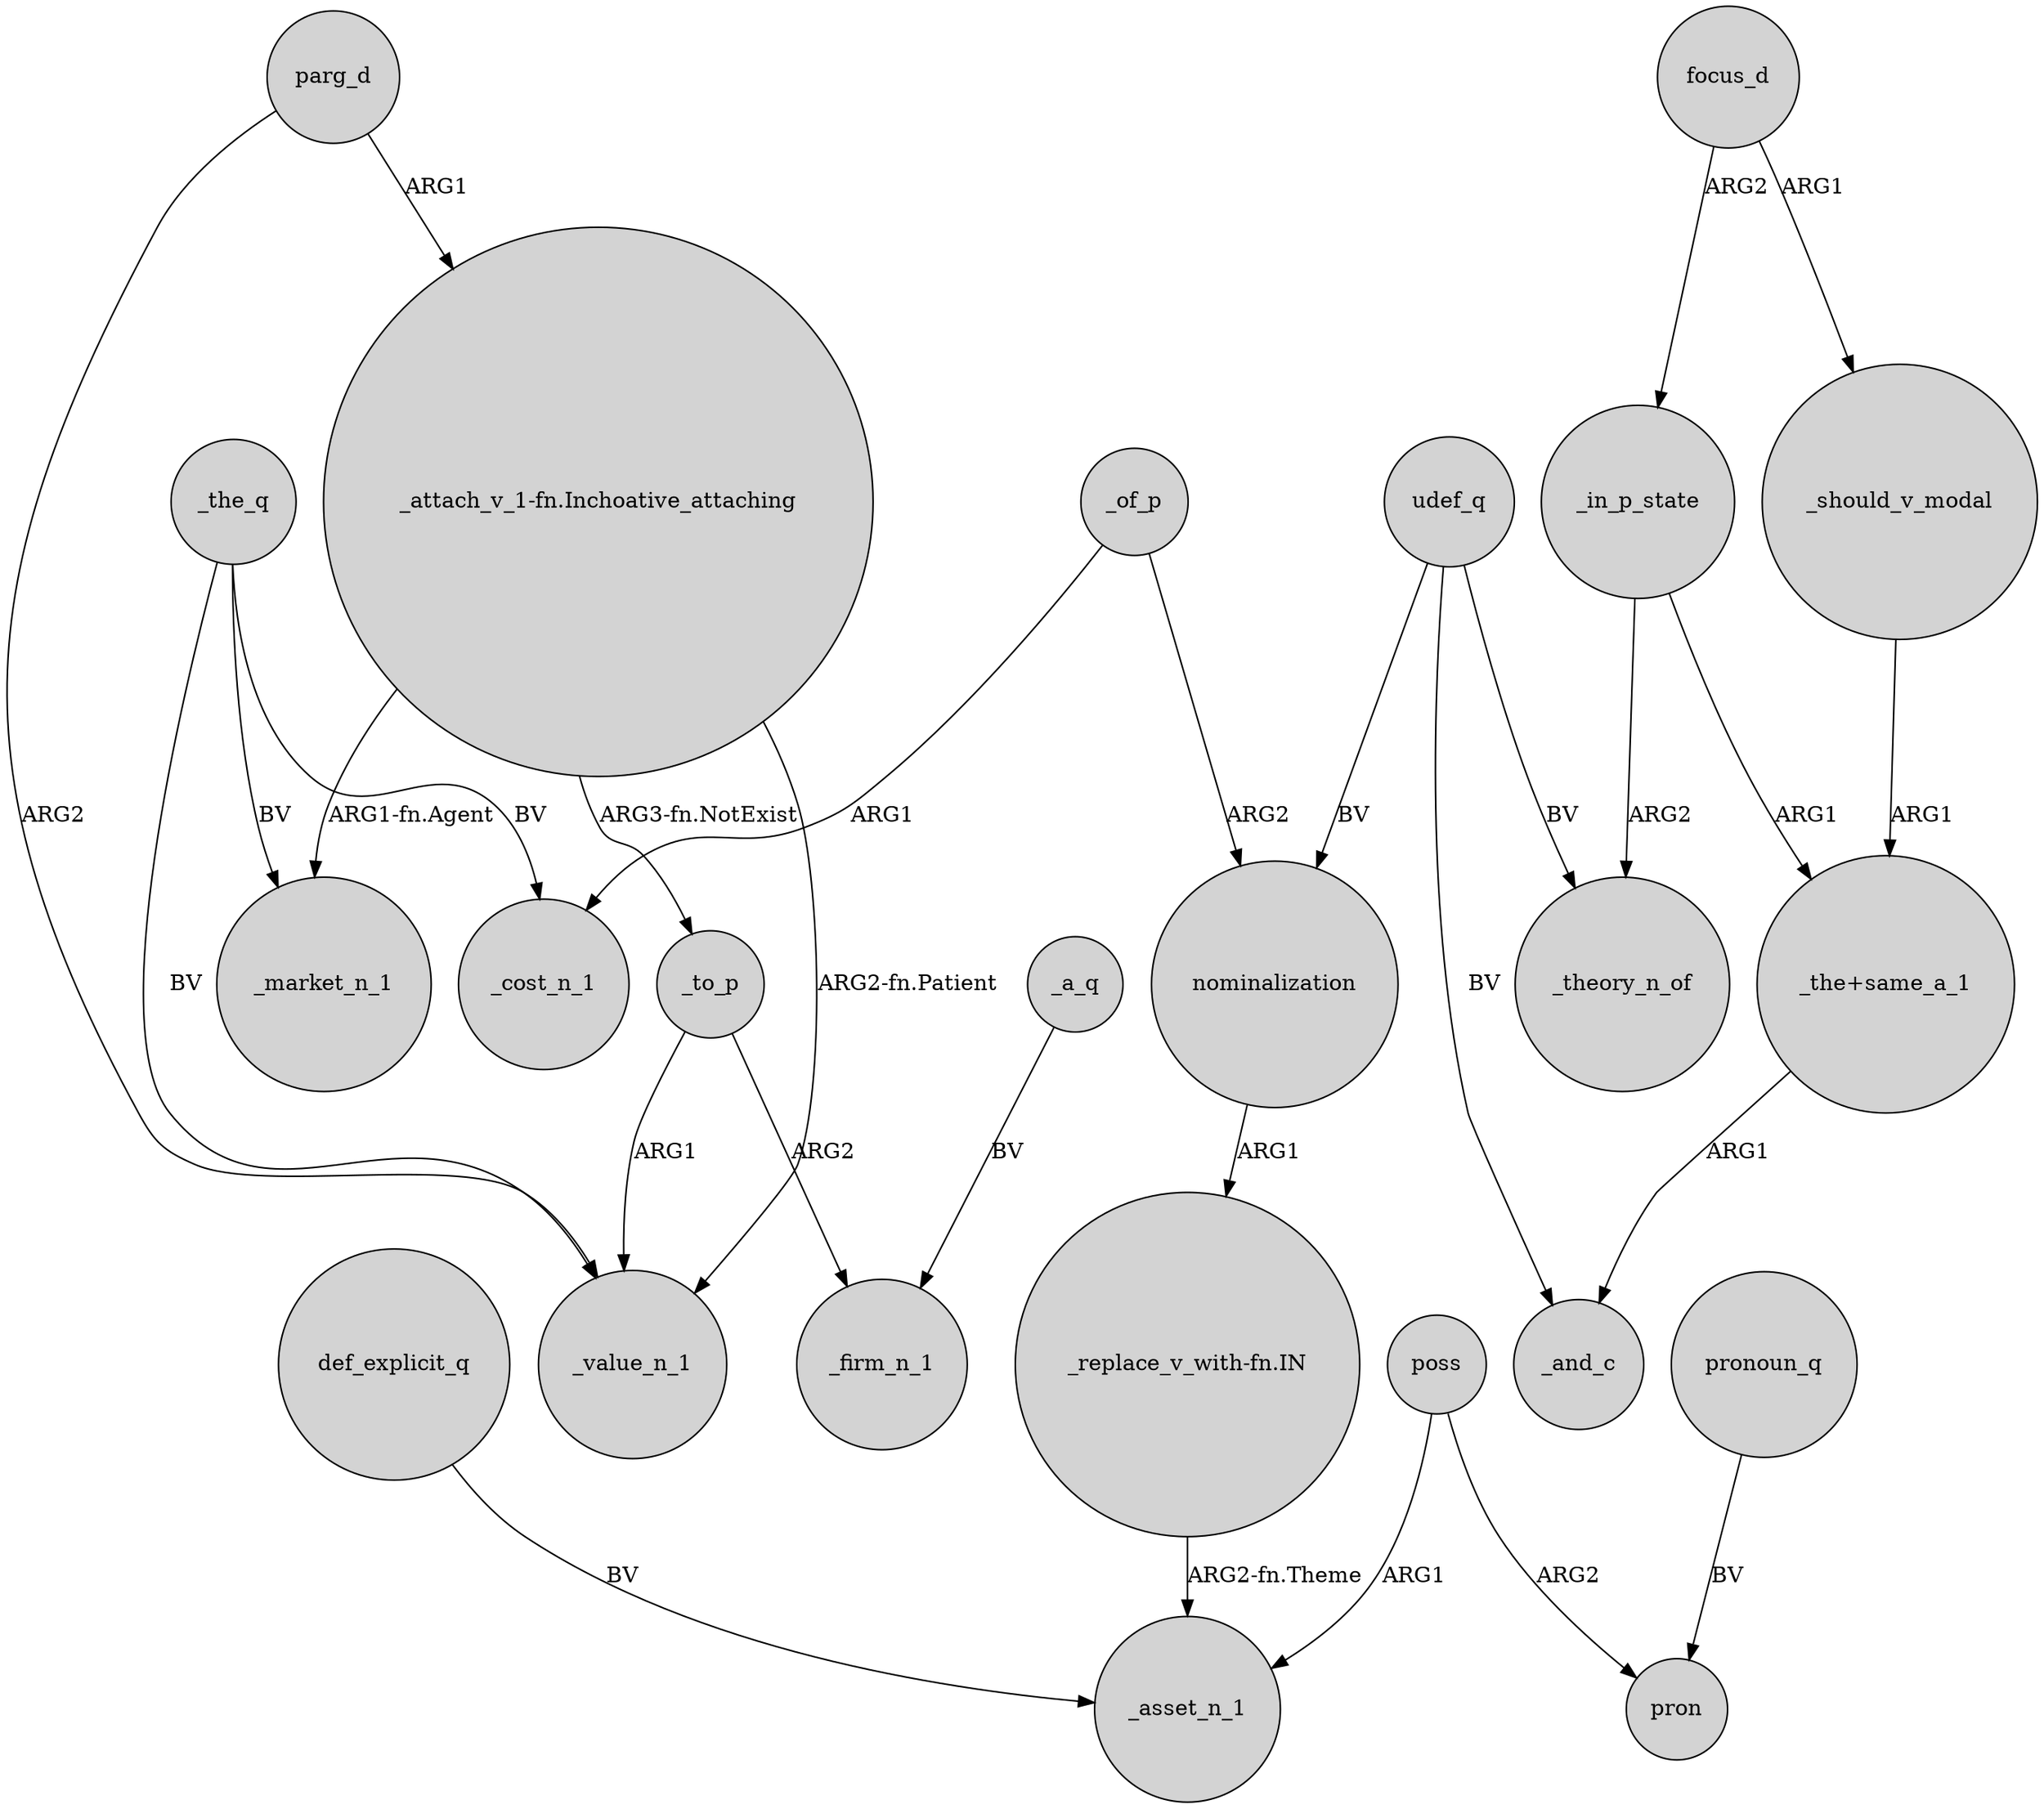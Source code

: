 digraph {
	node [shape=circle style=filled]
	def_explicit_q -> _asset_n_1 [label=BV]
	parg_d -> _value_n_1 [label=ARG2]
	"_attach_v_1-fn.Inchoative_attaching" -> _value_n_1 [label="ARG2-fn.Patient"]
	poss -> pron [label=ARG2]
	"_attach_v_1-fn.Inchoative_attaching" -> _to_p [label="ARG3-fn.NotExist"]
	focus_d -> _in_p_state [label=ARG2]
	_a_q -> _firm_n_1 [label=BV]
	_to_p -> _value_n_1 [label=ARG1]
	parg_d -> "_attach_v_1-fn.Inchoative_attaching" [label=ARG1]
	_to_p -> _firm_n_1 [label=ARG2]
	_in_p_state -> "_the+same_a_1" [label=ARG1]
	_the_q -> _cost_n_1 [label=BV]
	_of_p -> _cost_n_1 [label=ARG1]
	_in_p_state -> _theory_n_of [label=ARG2]
	"_replace_v_with-fn.IN" -> _asset_n_1 [label="ARG2-fn.Theme"]
	focus_d -> _should_v_modal [label=ARG1]
	pronoun_q -> pron [label=BV]
	_should_v_modal -> "_the+same_a_1" [label=ARG1]
	_of_p -> nominalization [label=ARG2]
	udef_q -> nominalization [label=BV]
	_the_q -> _value_n_1 [label=BV]
	"_the+same_a_1" -> _and_c [label=ARG1]
	"_attach_v_1-fn.Inchoative_attaching" -> _market_n_1 [label="ARG1-fn.Agent"]
	udef_q -> _theory_n_of [label=BV]
	poss -> _asset_n_1 [label=ARG1]
	_the_q -> _market_n_1 [label=BV]
	udef_q -> _and_c [label=BV]
	nominalization -> "_replace_v_with-fn.IN" [label=ARG1]
}
